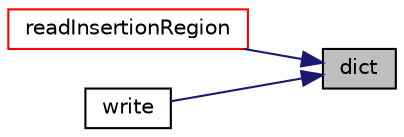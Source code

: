 digraph "dict"
{
 // LATEX_PDF_SIZE
  edge [fontname="Helvetica",fontsize="10",labelfontname="Helvetica",labelfontsize="10"];
  node [fontname="Helvetica",fontsize="10",shape=record];
  rankdir="RL";
  Node1 [label="dict",height=0.2,width=0.4,color="black", fillcolor="grey75", style="filled", fontcolor="black",tooltip=" "];
  Node1 -> Node2 [dir="back",color="midnightblue",fontsize="10",style="solid",fontname="Helvetica"];
  Node2 [label="readInsertionRegion",height=0.2,width=0.4,color="red", fillcolor="white", style="filled",URL="$classpFlow_1_1insertionRegion.html#adcd85aab41f3f4715afb2d17e5f8d53d",tooltip="read from dictionary"];
  Node1 -> Node4 [dir="back",color="midnightblue",fontsize="10",style="solid",fontname="Helvetica"];
  Node4 [label="write",height=0.2,width=0.4,color="black", fillcolor="white", style="filled",URL="$classpFlow_1_1insertionRegion.html#a6964e9f1f100001543fdb044fa7fc896",tooltip="read from dictionary"];
}
